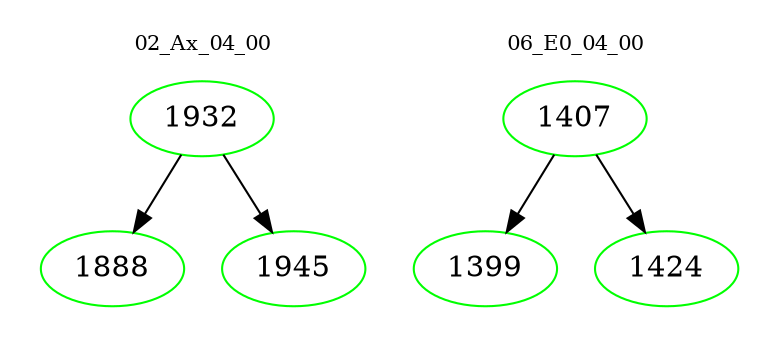 digraph{
subgraph cluster_0 {
color = white
label = "02_Ax_04_00";
fontsize=10;
T0_1932 [label="1932", color="green"]
T0_1932 -> T0_1888 [color="black"]
T0_1888 [label="1888", color="green"]
T0_1932 -> T0_1945 [color="black"]
T0_1945 [label="1945", color="green"]
}
subgraph cluster_1 {
color = white
label = "06_E0_04_00";
fontsize=10;
T1_1407 [label="1407", color="green"]
T1_1407 -> T1_1399 [color="black"]
T1_1399 [label="1399", color="green"]
T1_1407 -> T1_1424 [color="black"]
T1_1424 [label="1424", color="green"]
}
}
